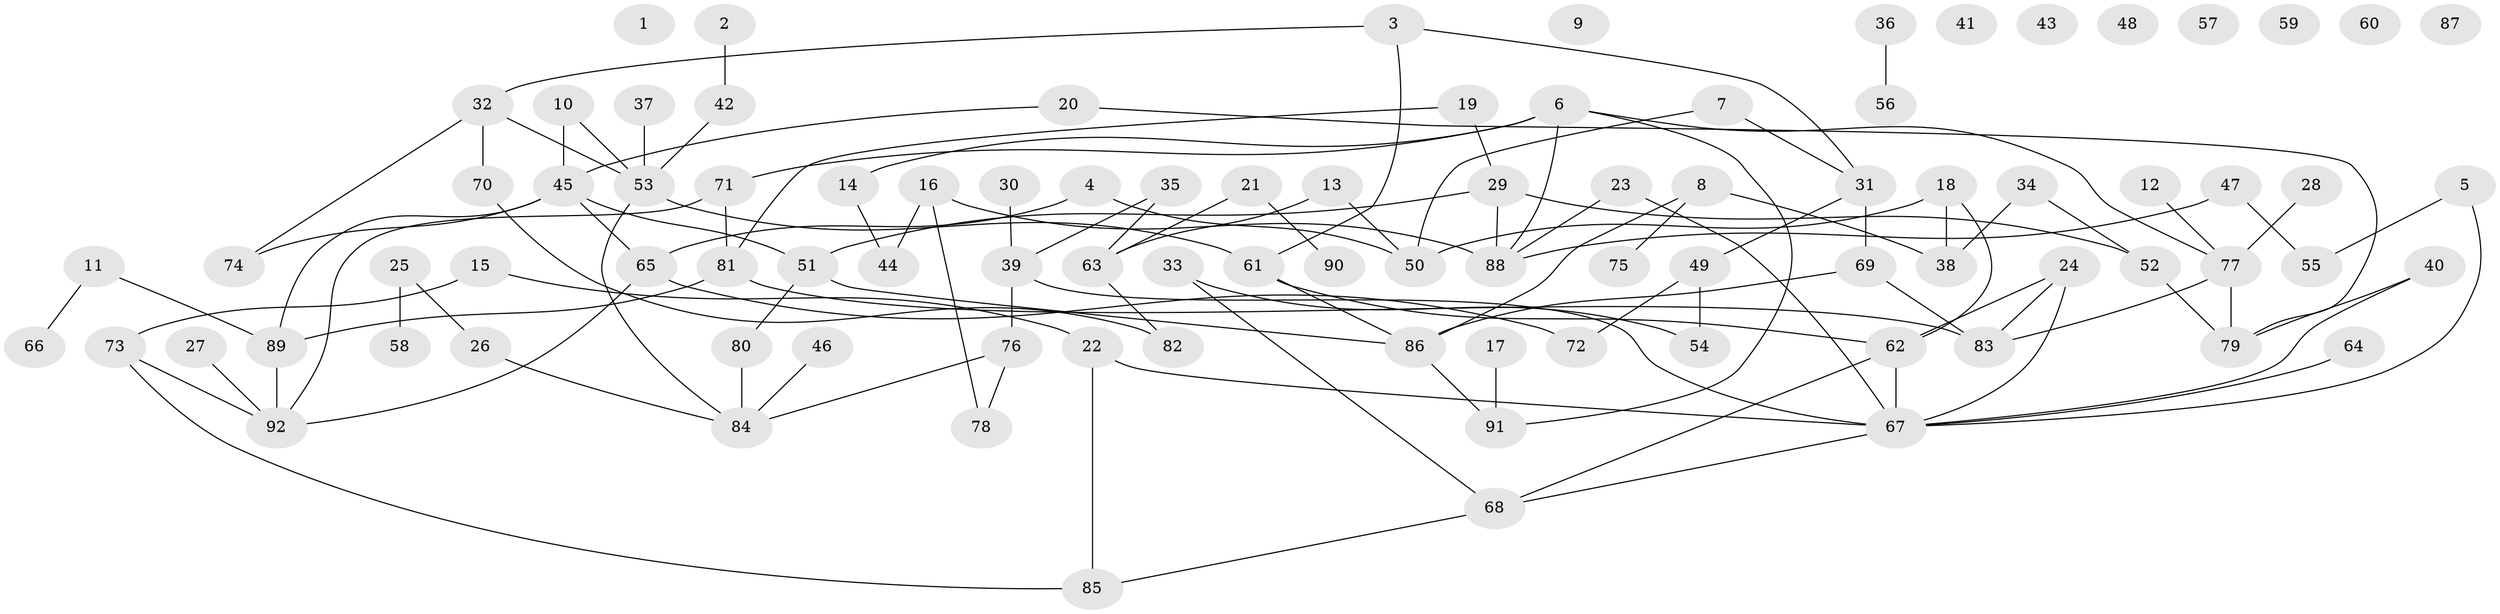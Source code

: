// Generated by graph-tools (version 1.1) at 2025/00/03/09/25 03:00:46]
// undirected, 92 vertices, 115 edges
graph export_dot {
graph [start="1"]
  node [color=gray90,style=filled];
  1;
  2;
  3;
  4;
  5;
  6;
  7;
  8;
  9;
  10;
  11;
  12;
  13;
  14;
  15;
  16;
  17;
  18;
  19;
  20;
  21;
  22;
  23;
  24;
  25;
  26;
  27;
  28;
  29;
  30;
  31;
  32;
  33;
  34;
  35;
  36;
  37;
  38;
  39;
  40;
  41;
  42;
  43;
  44;
  45;
  46;
  47;
  48;
  49;
  50;
  51;
  52;
  53;
  54;
  55;
  56;
  57;
  58;
  59;
  60;
  61;
  62;
  63;
  64;
  65;
  66;
  67;
  68;
  69;
  70;
  71;
  72;
  73;
  74;
  75;
  76;
  77;
  78;
  79;
  80;
  81;
  82;
  83;
  84;
  85;
  86;
  87;
  88;
  89;
  90;
  91;
  92;
  2 -- 42;
  3 -- 31;
  3 -- 32;
  3 -- 61;
  4 -- 50;
  4 -- 65;
  5 -- 55;
  5 -- 67;
  6 -- 14;
  6 -- 71;
  6 -- 77;
  6 -- 88;
  6 -- 91;
  7 -- 31;
  7 -- 50;
  8 -- 38;
  8 -- 75;
  8 -- 86;
  10 -- 45;
  10 -- 53;
  11 -- 66;
  11 -- 89;
  12 -- 77;
  13 -- 50;
  13 -- 63;
  14 -- 44;
  15 -- 22;
  15 -- 73;
  16 -- 44;
  16 -- 78;
  16 -- 88;
  17 -- 91;
  18 -- 38;
  18 -- 50;
  18 -- 62;
  19 -- 29;
  19 -- 81;
  20 -- 45;
  20 -- 79;
  21 -- 63;
  21 -- 90;
  22 -- 67;
  22 -- 85;
  23 -- 67;
  23 -- 88;
  24 -- 62;
  24 -- 67;
  24 -- 83;
  25 -- 26;
  25 -- 58;
  26 -- 84;
  27 -- 92;
  28 -- 77;
  29 -- 51;
  29 -- 52;
  29 -- 88;
  30 -- 39;
  31 -- 49;
  31 -- 69;
  32 -- 53;
  32 -- 70;
  32 -- 74;
  33 -- 54;
  33 -- 68;
  34 -- 38;
  34 -- 52;
  35 -- 39;
  35 -- 63;
  36 -- 56;
  37 -- 53;
  39 -- 67;
  39 -- 76;
  40 -- 67;
  40 -- 79;
  42 -- 53;
  45 -- 51;
  45 -- 65;
  45 -- 74;
  45 -- 89;
  46 -- 84;
  47 -- 55;
  47 -- 88;
  49 -- 54;
  49 -- 72;
  51 -- 80;
  51 -- 86;
  52 -- 79;
  53 -- 61;
  53 -- 84;
  61 -- 62;
  61 -- 86;
  62 -- 67;
  62 -- 68;
  63 -- 82;
  64 -- 67;
  65 -- 72;
  65 -- 92;
  67 -- 68;
  68 -- 85;
  69 -- 83;
  69 -- 86;
  70 -- 82;
  71 -- 81;
  71 -- 92;
  73 -- 85;
  73 -- 92;
  76 -- 78;
  76 -- 84;
  77 -- 79;
  77 -- 83;
  80 -- 84;
  81 -- 83;
  81 -- 89;
  86 -- 91;
  89 -- 92;
}

